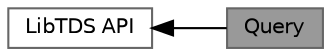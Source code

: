 digraph "Query"
{
 // LATEX_PDF_SIZE
  bgcolor="transparent";
  edge [fontname=Helvetica,fontsize=10,labelfontname=Helvetica,labelfontsize=10];
  node [fontname=Helvetica,fontsize=10,shape=box,height=0.2,width=0.4];
  rankdir=LR;
  Node2 [id="Node000002",label="LibTDS API",height=0.2,width=0.4,color="grey40", fillcolor="white", style="filled",URL="$a00582.html",tooltip="Callable functions in libtds."];
  Node1 [id="Node000001",label="Query",height=0.2,width=0.4,color="gray40", fillcolor="grey60", style="filled", fontcolor="black",tooltip="Function to handle query."];
  Node2->Node1 [shape=plaintext, dir="back", style="solid"];
}
